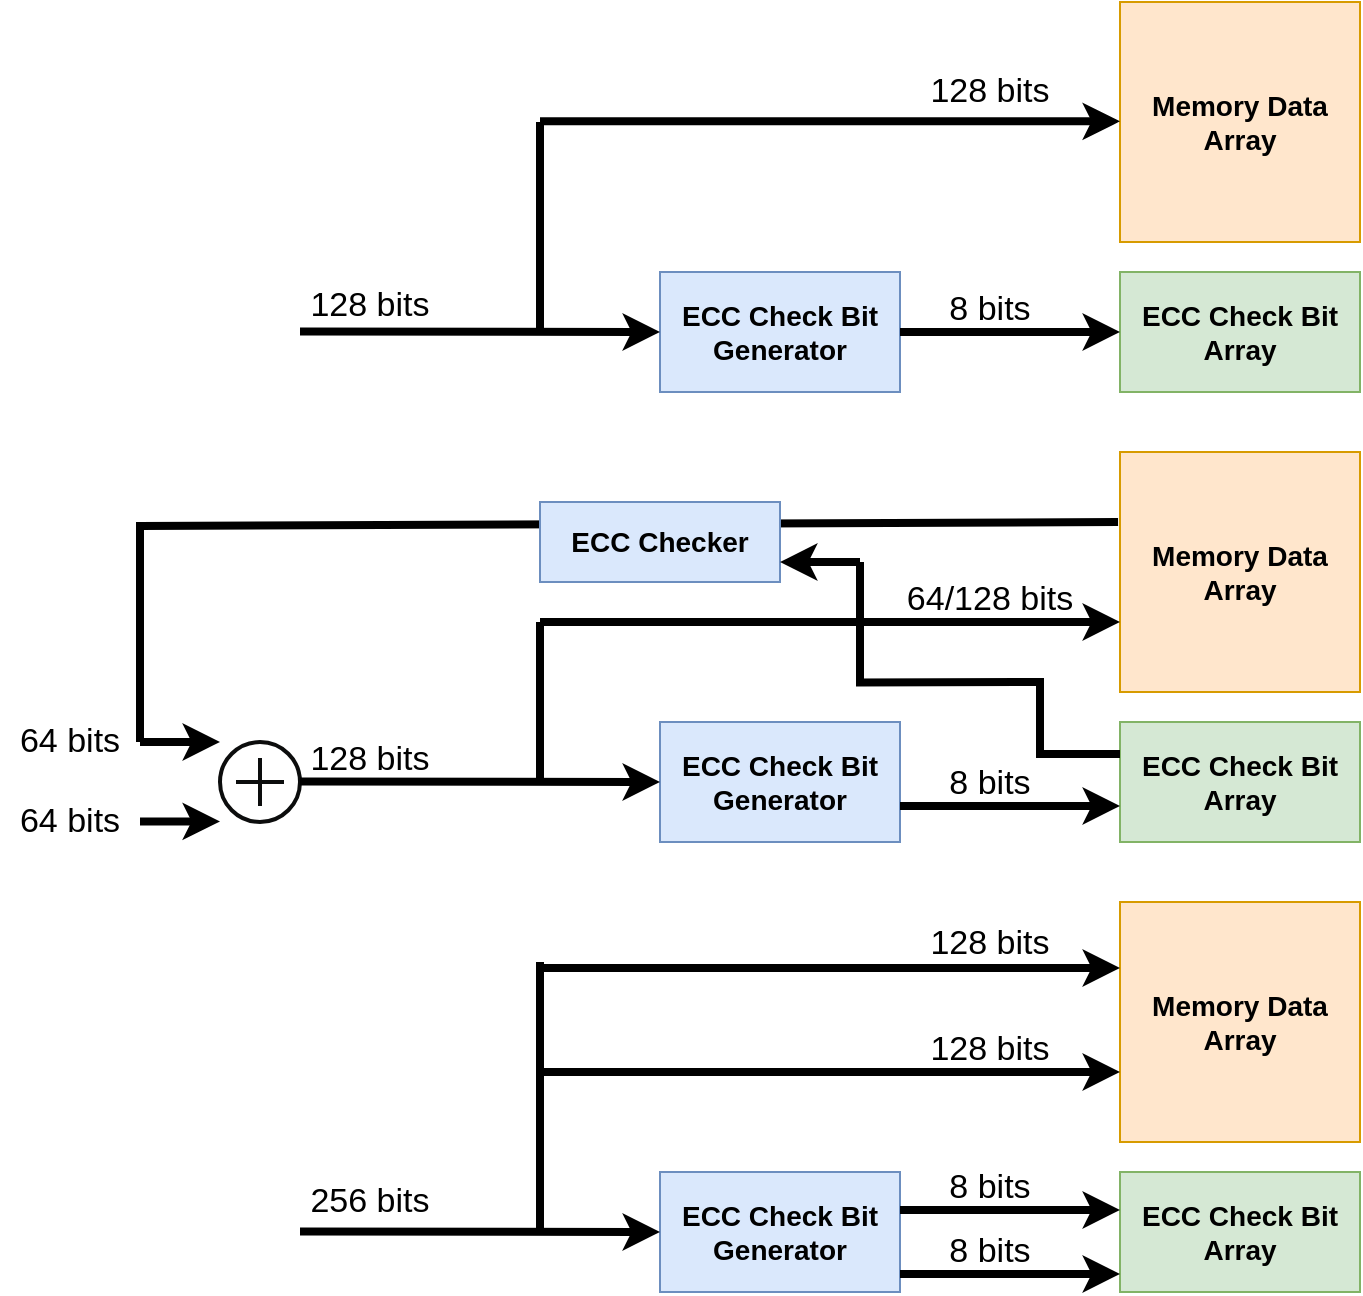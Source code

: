 <mxfile version="24.7.8">
  <diagram name="Page-1" id="v7bY_9NJ5AnYkwaDWGM3">
    <mxGraphModel dx="1764" dy="997" grid="1" gridSize="10" guides="1" tooltips="1" connect="1" arrows="1" fold="1" page="1" pageScale="1" pageWidth="850" pageHeight="1100" math="0" shadow="0">
      <root>
        <mxCell id="0" />
        <mxCell id="1" parent="0" />
        <mxCell id="vkkkhBL2sCb2KMRIvEti-11" value="ECC Check Bit Generator" style="rounded=0;whiteSpace=wrap;html=1;fillColor=#dae8fc;strokeColor=#6c8ebf;fontStyle=1;fontSize=14;" vertex="1" parent="1">
          <mxGeometry x="300" y="430" width="120" height="60" as="geometry" />
        </mxCell>
        <mxCell id="vkkkhBL2sCb2KMRIvEti-12" value="Memory Data Array" style="rounded=0;whiteSpace=wrap;html=1;fillColor=#ffe6cc;strokeColor=#d79b00;fontSize=14;fontStyle=1" vertex="1" parent="1">
          <mxGeometry x="530" y="295" width="120" height="120" as="geometry" />
        </mxCell>
        <mxCell id="vkkkhBL2sCb2KMRIvEti-13" value="ECC Check Bit Array" style="rounded=0;whiteSpace=wrap;html=1;fillColor=#d5e8d4;strokeColor=#82b366;fontSize=14;fontStyle=1" vertex="1" parent="1">
          <mxGeometry x="530" y="430" width="120" height="60" as="geometry" />
        </mxCell>
        <mxCell id="vkkkhBL2sCb2KMRIvEti-17" value="&lt;span&gt;&lt;font style=&quot;font-size: 17px;&quot;&gt;64 bits&lt;/font&gt;&lt;/span&gt;" style="text;html=1;align=center;verticalAlign=middle;whiteSpace=wrap;rounded=0;fontStyle=0" vertex="1" parent="1">
          <mxGeometry x="-30" y="425" width="70" height="30" as="geometry" />
        </mxCell>
        <mxCell id="vkkkhBL2sCb2KMRIvEti-18" value="&lt;span&gt;&lt;font style=&quot;font-size: 17px;&quot;&gt;64/128 bits&lt;/font&gt;&lt;/span&gt;" style="text;html=1;align=center;verticalAlign=middle;whiteSpace=wrap;rounded=0;fontStyle=0" vertex="1" parent="1">
          <mxGeometry x="420" y="354" width="90" height="30" as="geometry" />
        </mxCell>
        <mxCell id="vkkkhBL2sCb2KMRIvEti-19" value="&lt;span&gt;&lt;font style=&quot;font-size: 17px;&quot;&gt;8 bits&lt;/font&gt;&lt;/span&gt;" style="text;html=1;align=center;verticalAlign=middle;whiteSpace=wrap;rounded=0;fontStyle=0" vertex="1" parent="1">
          <mxGeometry x="430" y="446" width="70" height="30" as="geometry" />
        </mxCell>
        <mxCell id="vkkkhBL2sCb2KMRIvEti-22" value="" style="endArrow=classic;html=1;rounded=0;strokeWidth=4;" edge="1" parent="1">
          <mxGeometry width="50" height="50" relative="1" as="geometry">
            <mxPoint x="40" y="440" as="sourcePoint" />
            <mxPoint x="80" y="440" as="targetPoint" />
          </mxGeometry>
        </mxCell>
        <mxCell id="vkkkhBL2sCb2KMRIvEti-23" value="" style="endArrow=none;html=1;rounded=0;strokeWidth=4;" edge="1" parent="1">
          <mxGeometry width="50" height="50" relative="1" as="geometry">
            <mxPoint x="40" y="440" as="sourcePoint" />
            <mxPoint x="40" y="330" as="targetPoint" />
          </mxGeometry>
        </mxCell>
        <mxCell id="vkkkhBL2sCb2KMRIvEti-24" value="" style="endArrow=none;html=1;rounded=0;strokeWidth=4;exitX=-0.008;exitY=0.067;exitDx=0;exitDy=0;exitPerimeter=0;" edge="1" parent="1">
          <mxGeometry width="50" height="50" relative="1" as="geometry">
            <mxPoint x="529.04" y="330.0" as="sourcePoint" />
            <mxPoint x="40" y="331.96" as="targetPoint" />
          </mxGeometry>
        </mxCell>
        <mxCell id="vkkkhBL2sCb2KMRIvEti-25" value="&lt;span&gt;&lt;font style=&quot;font-size: 17px;&quot;&gt;64 bits&lt;/font&gt;&lt;/span&gt;" style="text;html=1;align=center;verticalAlign=middle;whiteSpace=wrap;rounded=0;fontStyle=0" vertex="1" parent="1">
          <mxGeometry x="-30" y="465" width="70" height="30" as="geometry" />
        </mxCell>
        <mxCell id="vkkkhBL2sCb2KMRIvEti-26" value="" style="endArrow=classic;html=1;rounded=0;strokeWidth=4;" edge="1" parent="1">
          <mxGeometry width="50" height="50" relative="1" as="geometry">
            <mxPoint x="40" y="479.71" as="sourcePoint" />
            <mxPoint x="80" y="479.71" as="targetPoint" />
          </mxGeometry>
        </mxCell>
        <mxCell id="vkkkhBL2sCb2KMRIvEti-27" value="" style="html=1;verticalLabelPosition=bottom;align=center;labelBackgroundColor=#ffffff;verticalAlign=top;strokeWidth=2;strokeColor=#0c0d0d;shadow=0;dashed=0;shape=mxgraph.ios7.icons.add;" vertex="1" parent="1">
          <mxGeometry x="80" y="440" width="40" height="40" as="geometry" />
        </mxCell>
        <mxCell id="vkkkhBL2sCb2KMRIvEti-28" value="&lt;span&gt;&lt;font style=&quot;font-size: 17px;&quot;&gt;128 bits&lt;/font&gt;&lt;/span&gt;" style="text;html=1;align=center;verticalAlign=middle;whiteSpace=wrap;rounded=0;fontStyle=0" vertex="1" parent="1">
          <mxGeometry x="120" y="434" width="70" height="30" as="geometry" />
        </mxCell>
        <mxCell id="vkkkhBL2sCb2KMRIvEti-29" value="" style="endArrow=classic;html=1;rounded=0;strokeWidth=4;entryX=0;entryY=0.5;entryDx=0;entryDy=0;" edge="1" parent="1" target="vkkkhBL2sCb2KMRIvEti-11">
          <mxGeometry width="50" height="50" relative="1" as="geometry">
            <mxPoint x="120" y="459.71" as="sourcePoint" />
            <mxPoint x="160" y="459.71" as="targetPoint" />
          </mxGeometry>
        </mxCell>
        <mxCell id="vkkkhBL2sCb2KMRIvEti-30" value="" style="endArrow=classic;html=1;rounded=0;strokeWidth=4;entryX=0;entryY=0.5;entryDx=0;entryDy=0;exitX=1;exitY=0.5;exitDx=0;exitDy=0;" edge="1" parent="1">
          <mxGeometry width="50" height="50" relative="1" as="geometry">
            <mxPoint x="420" y="472" as="sourcePoint" />
            <mxPoint x="530" y="472" as="targetPoint" />
          </mxGeometry>
        </mxCell>
        <mxCell id="vkkkhBL2sCb2KMRIvEti-31" value="" style="endArrow=classic;html=1;rounded=0;strokeWidth=4;entryX=0;entryY=0.5;entryDx=0;entryDy=0;" edge="1" parent="1">
          <mxGeometry width="50" height="50" relative="1" as="geometry">
            <mxPoint x="240" y="380" as="sourcePoint" />
            <mxPoint x="530" y="380" as="targetPoint" />
          </mxGeometry>
        </mxCell>
        <mxCell id="vkkkhBL2sCb2KMRIvEti-32" value="" style="endArrow=none;html=1;rounded=0;strokeWidth=4;" edge="1" parent="1">
          <mxGeometry width="50" height="50" relative="1" as="geometry">
            <mxPoint x="240" y="460" as="sourcePoint" />
            <mxPoint x="240" y="380" as="targetPoint" />
          </mxGeometry>
        </mxCell>
        <mxCell id="vkkkhBL2sCb2KMRIvEti-33" value="ECC Check Bit Generator" style="rounded=0;whiteSpace=wrap;html=1;fillColor=#dae8fc;strokeColor=#6c8ebf;fontStyle=1;fontSize=14;" vertex="1" parent="1">
          <mxGeometry x="300" y="205" width="120" height="60" as="geometry" />
        </mxCell>
        <mxCell id="vkkkhBL2sCb2KMRIvEti-34" value="Memory Data Array" style="rounded=0;whiteSpace=wrap;html=1;fillColor=#ffe6cc;strokeColor=#d79b00;fontSize=14;fontStyle=1" vertex="1" parent="1">
          <mxGeometry x="530" y="70" width="120" height="120" as="geometry" />
        </mxCell>
        <mxCell id="vkkkhBL2sCb2KMRIvEti-35" value="ECC Check Bit Array" style="rounded=0;whiteSpace=wrap;html=1;fillColor=#d5e8d4;strokeColor=#82b366;fontSize=14;fontStyle=1" vertex="1" parent="1">
          <mxGeometry x="530" y="205" width="120" height="60" as="geometry" />
        </mxCell>
        <mxCell id="vkkkhBL2sCb2KMRIvEti-37" value="&lt;span&gt;&lt;font style=&quot;font-size: 17px;&quot;&gt;128 bits&lt;/font&gt;&lt;/span&gt;" style="text;html=1;align=center;verticalAlign=middle;whiteSpace=wrap;rounded=0;fontStyle=0" vertex="1" parent="1">
          <mxGeometry x="420" y="100" width="90" height="30" as="geometry" />
        </mxCell>
        <mxCell id="vkkkhBL2sCb2KMRIvEti-38" value="&lt;span&gt;&lt;font style=&quot;font-size: 17px;&quot;&gt;8 bits&lt;/font&gt;&lt;/span&gt;" style="text;html=1;align=center;verticalAlign=middle;whiteSpace=wrap;rounded=0;fontStyle=0" vertex="1" parent="1">
          <mxGeometry x="430" y="209" width="70" height="30" as="geometry" />
        </mxCell>
        <mxCell id="vkkkhBL2sCb2KMRIvEti-45" value="&lt;span&gt;&lt;font style=&quot;font-size: 17px;&quot;&gt;128 bits&lt;/font&gt;&lt;/span&gt;" style="text;html=1;align=center;verticalAlign=middle;whiteSpace=wrap;rounded=0;fontStyle=0" vertex="1" parent="1">
          <mxGeometry x="120" y="207" width="70" height="30" as="geometry" />
        </mxCell>
        <mxCell id="vkkkhBL2sCb2KMRIvEti-46" value="" style="endArrow=classic;html=1;rounded=0;strokeWidth=4;entryX=0;entryY=0.5;entryDx=0;entryDy=0;" edge="1" parent="1" target="vkkkhBL2sCb2KMRIvEti-33">
          <mxGeometry width="50" height="50" relative="1" as="geometry">
            <mxPoint x="120" y="234.71" as="sourcePoint" />
            <mxPoint x="160" y="234.71" as="targetPoint" />
          </mxGeometry>
        </mxCell>
        <mxCell id="vkkkhBL2sCb2KMRIvEti-47" value="" style="endArrow=classic;html=1;rounded=0;strokeWidth=4;entryX=0;entryY=0.5;entryDx=0;entryDy=0;exitX=1;exitY=0.5;exitDx=0;exitDy=0;" edge="1" parent="1" source="vkkkhBL2sCb2KMRIvEti-33" target="vkkkhBL2sCb2KMRIvEti-35">
          <mxGeometry width="50" height="50" relative="1" as="geometry">
            <mxPoint x="350" y="230" as="sourcePoint" />
            <mxPoint x="530" y="230.29" as="targetPoint" />
          </mxGeometry>
        </mxCell>
        <mxCell id="vkkkhBL2sCb2KMRIvEti-48" value="" style="endArrow=classic;html=1;rounded=0;strokeWidth=4;entryX=0;entryY=0.5;entryDx=0;entryDy=0;" edge="1" parent="1">
          <mxGeometry width="50" height="50" relative="1" as="geometry">
            <mxPoint x="240" y="129.66" as="sourcePoint" />
            <mxPoint x="530" y="129.66" as="targetPoint" />
          </mxGeometry>
        </mxCell>
        <mxCell id="vkkkhBL2sCb2KMRIvEti-49" value="" style="endArrow=none;html=1;rounded=0;strokeWidth=4;" edge="1" parent="1">
          <mxGeometry width="50" height="50" relative="1" as="geometry">
            <mxPoint x="240" y="235" as="sourcePoint" />
            <mxPoint x="240" y="130" as="targetPoint" />
          </mxGeometry>
        </mxCell>
        <mxCell id="vkkkhBL2sCb2KMRIvEti-50" value="ECC Check Bit Generator" style="rounded=0;whiteSpace=wrap;html=1;fillColor=#dae8fc;strokeColor=#6c8ebf;fontStyle=1;fontSize=14;" vertex="1" parent="1">
          <mxGeometry x="300" y="655" width="120" height="60" as="geometry" />
        </mxCell>
        <mxCell id="vkkkhBL2sCb2KMRIvEti-51" value="Memory Data Array" style="rounded=0;whiteSpace=wrap;html=1;fillColor=#ffe6cc;strokeColor=#d79b00;fontSize=14;fontStyle=1" vertex="1" parent="1">
          <mxGeometry x="530" y="520" width="120" height="120" as="geometry" />
        </mxCell>
        <mxCell id="vkkkhBL2sCb2KMRIvEti-52" value="ECC Check Bit Array" style="rounded=0;whiteSpace=wrap;html=1;fillColor=#d5e8d4;strokeColor=#82b366;fontSize=14;fontStyle=1" vertex="1" parent="1">
          <mxGeometry x="530" y="655" width="120" height="60" as="geometry" />
        </mxCell>
        <mxCell id="vkkkhBL2sCb2KMRIvEti-53" value="&lt;span&gt;&lt;font style=&quot;font-size: 17px;&quot;&gt;128 bits&lt;/font&gt;&lt;/span&gt;" style="text;html=1;align=center;verticalAlign=middle;whiteSpace=wrap;rounded=0;fontStyle=0" vertex="1" parent="1">
          <mxGeometry x="420" y="579" width="90" height="30" as="geometry" />
        </mxCell>
        <mxCell id="vkkkhBL2sCb2KMRIvEti-54" value="&lt;span&gt;&lt;font style=&quot;font-size: 17px;&quot;&gt;8 bits&lt;/font&gt;&lt;/span&gt;" style="text;html=1;align=center;verticalAlign=middle;whiteSpace=wrap;rounded=0;fontStyle=0" vertex="1" parent="1">
          <mxGeometry x="430" y="648" width="70" height="30" as="geometry" />
        </mxCell>
        <mxCell id="vkkkhBL2sCb2KMRIvEti-55" value="&lt;span&gt;&lt;font style=&quot;font-size: 17px;&quot;&gt;256 bits&lt;/font&gt;&lt;/span&gt;" style="text;html=1;align=center;verticalAlign=middle;whiteSpace=wrap;rounded=0;fontStyle=0" vertex="1" parent="1">
          <mxGeometry x="120" y="655" width="70" height="30" as="geometry" />
        </mxCell>
        <mxCell id="vkkkhBL2sCb2KMRIvEti-56" value="" style="endArrow=classic;html=1;rounded=0;strokeWidth=4;entryX=0;entryY=0.5;entryDx=0;entryDy=0;" edge="1" parent="1" target="vkkkhBL2sCb2KMRIvEti-50">
          <mxGeometry width="50" height="50" relative="1" as="geometry">
            <mxPoint x="120" y="684.71" as="sourcePoint" />
            <mxPoint x="160" y="684.71" as="targetPoint" />
          </mxGeometry>
        </mxCell>
        <mxCell id="vkkkhBL2sCb2KMRIvEti-57" value="" style="endArrow=classic;html=1;rounded=0;strokeWidth=4;entryX=0;entryY=0.5;entryDx=0;entryDy=0;exitX=1;exitY=0.5;exitDx=0;exitDy=0;" edge="1" parent="1">
          <mxGeometry width="50" height="50" relative="1" as="geometry">
            <mxPoint x="420" y="674" as="sourcePoint" />
            <mxPoint x="530" y="674" as="targetPoint" />
          </mxGeometry>
        </mxCell>
        <mxCell id="vkkkhBL2sCb2KMRIvEti-58" value="" style="endArrow=classic;html=1;rounded=0;strokeWidth=4;entryX=0;entryY=0.5;entryDx=0;entryDy=0;" edge="1" parent="1">
          <mxGeometry width="50" height="50" relative="1" as="geometry">
            <mxPoint x="240" y="605" as="sourcePoint" />
            <mxPoint x="530" y="605" as="targetPoint" />
          </mxGeometry>
        </mxCell>
        <mxCell id="vkkkhBL2sCb2KMRIvEti-59" value="" style="endArrow=none;html=1;rounded=0;strokeWidth=4;" edge="1" parent="1">
          <mxGeometry width="50" height="50" relative="1" as="geometry">
            <mxPoint x="240" y="685" as="sourcePoint" />
            <mxPoint x="240" y="550" as="targetPoint" />
          </mxGeometry>
        </mxCell>
        <mxCell id="vkkkhBL2sCb2KMRIvEti-60" value="&lt;span&gt;&lt;font style=&quot;font-size: 17px;&quot;&gt;8 bits&lt;/font&gt;&lt;/span&gt;" style="text;html=1;align=center;verticalAlign=middle;whiteSpace=wrap;rounded=0;fontStyle=0" vertex="1" parent="1">
          <mxGeometry x="430" y="680" width="70" height="30" as="geometry" />
        </mxCell>
        <mxCell id="vkkkhBL2sCb2KMRIvEti-61" value="" style="endArrow=classic;html=1;rounded=0;strokeWidth=4;entryX=0;entryY=0.5;entryDx=0;entryDy=0;exitX=1;exitY=0.5;exitDx=0;exitDy=0;" edge="1" parent="1">
          <mxGeometry width="50" height="50" relative="1" as="geometry">
            <mxPoint x="420" y="706" as="sourcePoint" />
            <mxPoint x="530" y="706" as="targetPoint" />
          </mxGeometry>
        </mxCell>
        <mxCell id="vkkkhBL2sCb2KMRIvEti-62" value="" style="endArrow=classic;html=1;rounded=0;strokeWidth=4;entryX=0;entryY=0.5;entryDx=0;entryDy=0;" edge="1" parent="1">
          <mxGeometry width="50" height="50" relative="1" as="geometry">
            <mxPoint x="240" y="553" as="sourcePoint" />
            <mxPoint x="530" y="553" as="targetPoint" />
          </mxGeometry>
        </mxCell>
        <mxCell id="vkkkhBL2sCb2KMRIvEti-63" value="&lt;span&gt;&lt;font style=&quot;font-size: 17px;&quot;&gt;128 bits&lt;/font&gt;&lt;/span&gt;" style="text;html=1;align=center;verticalAlign=middle;whiteSpace=wrap;rounded=0;fontStyle=0" vertex="1" parent="1">
          <mxGeometry x="420" y="526" width="90" height="30" as="geometry" />
        </mxCell>
        <mxCell id="vkkkhBL2sCb2KMRIvEti-64" value="ECC Checker" style="rounded=0;whiteSpace=wrap;html=1;fillColor=#dae8fc;strokeColor=#6c8ebf;fontStyle=1;fontSize=14;" vertex="1" parent="1">
          <mxGeometry x="240" y="320" width="120" height="40" as="geometry" />
        </mxCell>
        <mxCell id="vkkkhBL2sCb2KMRIvEti-65" value="" style="endArrow=classic;html=1;rounded=0;strokeWidth=4;entryX=0;entryY=0.5;entryDx=0;entryDy=0;" edge="1" parent="1">
          <mxGeometry width="50" height="50" relative="1" as="geometry">
            <mxPoint x="400" y="350" as="sourcePoint" />
            <mxPoint x="360" y="350" as="targetPoint" />
          </mxGeometry>
        </mxCell>
        <mxCell id="vkkkhBL2sCb2KMRIvEti-66" value="" style="endArrow=none;html=1;rounded=0;strokeWidth=4;" edge="1" parent="1">
          <mxGeometry width="50" height="50" relative="1" as="geometry">
            <mxPoint x="400" y="410" as="sourcePoint" />
            <mxPoint x="400" y="350" as="targetPoint" />
          </mxGeometry>
        </mxCell>
        <mxCell id="vkkkhBL2sCb2KMRIvEti-67" value="" style="endArrow=none;html=1;rounded=0;strokeWidth=4;" edge="1" parent="1">
          <mxGeometry width="50" height="50" relative="1" as="geometry">
            <mxPoint x="488" y="410" as="sourcePoint" />
            <mxPoint x="398" y="410.31" as="targetPoint" />
          </mxGeometry>
        </mxCell>
        <mxCell id="vkkkhBL2sCb2KMRIvEti-68" value="" style="endArrow=none;html=1;rounded=0;strokeWidth=4;" edge="1" parent="1">
          <mxGeometry width="50" height="50" relative="1" as="geometry">
            <mxPoint x="530" y="446" as="sourcePoint" />
            <mxPoint x="490" y="446" as="targetPoint" />
          </mxGeometry>
        </mxCell>
        <mxCell id="vkkkhBL2sCb2KMRIvEti-69" value="" style="endArrow=none;html=1;rounded=0;strokeWidth=4;" edge="1" parent="1">
          <mxGeometry width="50" height="50" relative="1" as="geometry">
            <mxPoint x="490" y="448" as="sourcePoint" />
            <mxPoint x="490" y="408" as="targetPoint" />
          </mxGeometry>
        </mxCell>
      </root>
    </mxGraphModel>
  </diagram>
</mxfile>
